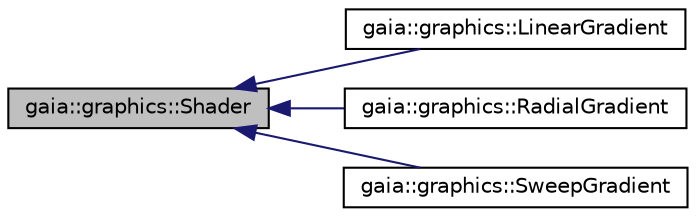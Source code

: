 digraph G
{
  edge [fontname="Helvetica",fontsize="10",labelfontname="Helvetica",labelfontsize="10"];
  node [fontname="Helvetica",fontsize="10",shape=record];
  rankdir=LR;
  Node1 [label="gaia::graphics::Shader",height=0.2,width=0.4,color="black", fillcolor="grey75", style="filled" fontcolor="black"];
  Node1 -> Node2 [dir=back,color="midnightblue",fontsize="10",style="solid",fontname="Helvetica"];
  Node2 [label="gaia::graphics::LinearGradient",height=0.2,width=0.4,color="black", fillcolor="white", style="filled",URL="$d4/d2f/classgaia_1_1graphics_1_1_linear_gradient.html",tooltip="Create a shader that draws a linear gradient along a line."];
  Node1 -> Node3 [dir=back,color="midnightblue",fontsize="10",style="solid",fontname="Helvetica"];
  Node3 [label="gaia::graphics::RadialGradient",height=0.2,width=0.4,color="black", fillcolor="white", style="filled",URL="$d0/d2f/classgaia_1_1graphics_1_1_radial_gradient.html",tooltip="Create a shader that draws a radial gradient given the center and radius."];
  Node1 -> Node4 [dir=back,color="midnightblue",fontsize="10",style="solid",fontname="Helvetica"];
  Node4 [label="gaia::graphics::SweepGradient",height=0.2,width=0.4,color="black", fillcolor="white", style="filled",URL="$de/de1/classgaia_1_1graphics_1_1_sweep_gradient.html",tooltip="A subclass of Shader that draws a sweep gradient around a center point."];
}
